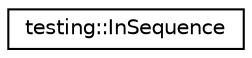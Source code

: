 digraph "Graphical Class Hierarchy"
{
  edge [fontname="Helvetica",fontsize="10",labelfontname="Helvetica",labelfontsize="10"];
  node [fontname="Helvetica",fontsize="10",shape=record];
  rankdir="LR";
  Node1 [label="testing::InSequence",height=0.2,width=0.4,color="black", fillcolor="white", style="filled",URL="$classtesting_1_1_in_sequence.html"];
}
